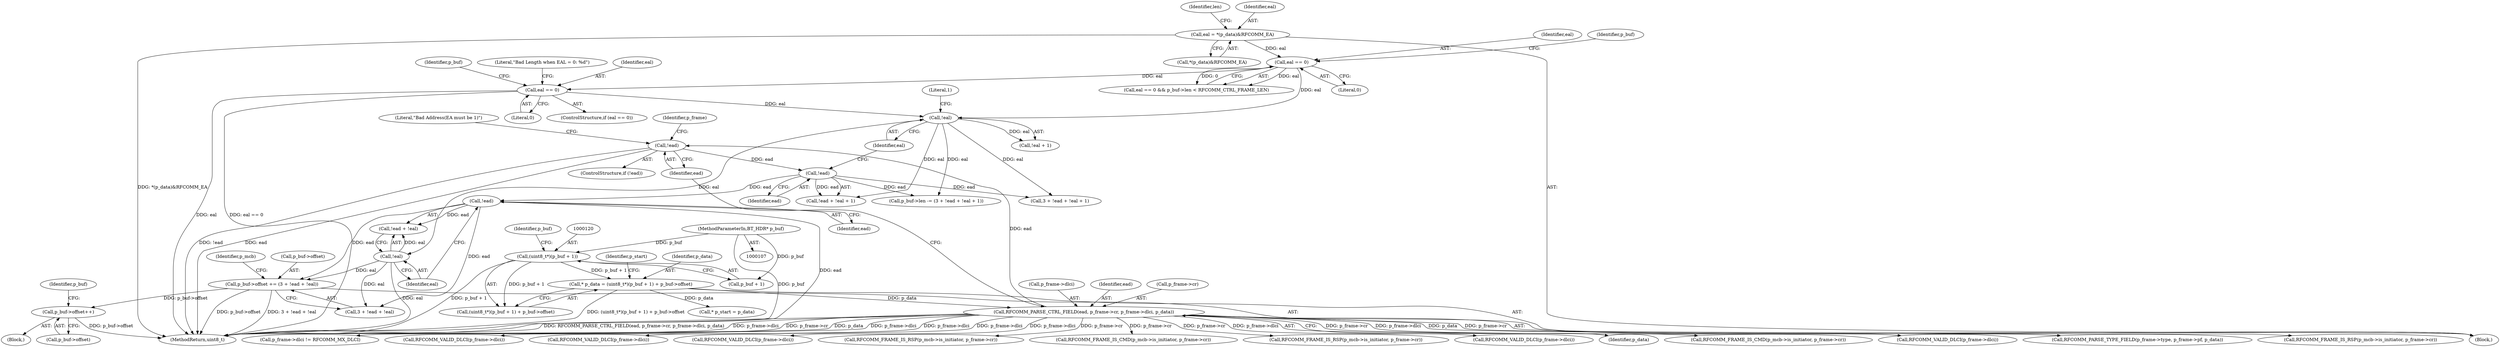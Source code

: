 digraph "0_Android_9fe27a9b445f7e911286ed31c1087ceac567736b@pointer" {
"1000232" [label="(Call,p_buf->offset += (3 + !ead + !eal))"];
"1000239" [label="(Call,!ead)"];
"1000226" [label="(Call,!ead)"];
"1000156" [label="(Call,!ead)"];
"1000146" [label="(Call,RFCOMM_PARSE_CTRL_FIELD(ead, p_frame->cr, p_frame->dlci, p_data))"];
"1000116" [label="(Call,* p_data = (uint8_t*)(p_buf + 1) + p_buf->offset)"];
"1000119" [label="(Call,(uint8_t*)(p_buf + 1))"];
"1000110" [label="(MethodParameterIn,BT_HDR* p_buf)"];
"1000241" [label="(Call,!eal)"];
"1000229" [label="(Call,!eal)"];
"1000187" [label="(Call,eal == 0)"];
"1000171" [label="(Call,eal = *(p_data)&RFCOMM_EA)"];
"1000205" [label="(Call,eal == 0)"];
"1000279" [label="(Call,p_buf->offset++)"];
"1000334" [label="(Call,RFCOMM_VALID_DLCI(p_frame->dlci))"];
"1000157" [label="(Identifier,ead)"];
"1000226" [label="(Call,!ead)"];
"1000154" [label="(Identifier,p_data)"];
"1000354" [label="(Call,RFCOMM_FRAME_IS_CMD(p_mcb->is_initiator, p_frame->cr))"];
"1000228" [label="(Call,!eal + 1)"];
"1000117" [label="(Identifier,p_data)"];
"1000457" [label="(Call,RFCOMM_VALID_DLCI(p_frame->dlci))"];
"1000119" [label="(Call,(uint8_t*)(p_buf + 1))"];
"1000110" [label="(MethodParameterIn,BT_HDR* p_buf)"];
"1000156" [label="(Call,!ead)"];
"1000242" [label="(Identifier,eal)"];
"1000163" [label="(Call,RFCOMM_PARSE_TYPE_FIELD(p_frame->type, p_frame->pf, p_data))"];
"1000227" [label="(Identifier,ead)"];
"1000155" [label="(ControlStructure,if (!ead))"];
"1000118" [label="(Call,(uint8_t*)(p_buf + 1) + p_buf->offset)"];
"1000186" [label="(Call,eal == 0 && p_buf->len < RFCOMM_CTRL_FRAME_LEN)"];
"1000173" [label="(Call,*(p_data)&RFCOMM_EA)"];
"1000267" [label="(Block,)"];
"1000129" [label="(Identifier,p_start)"];
"1000497" [label="(MethodReturn,uint8_t)"];
"1000223" [label="(Call,3 + !ead + !eal + 1)"];
"1000151" [label="(Call,p_frame->dlci)"];
"1000421" [label="(Call,RFCOMM_FRAME_IS_RSP(p_mcb->is_initiator, p_frame->cr))"];
"1000206" [label="(Identifier,eal)"];
"1000192" [label="(Identifier,p_buf)"];
"1000233" [label="(Call,p_buf->offset)"];
"1000239" [label="(Call,!ead)"];
"1000219" [label="(Call,p_buf->len -= (3 + !ead + !eal + 1))"];
"1000147" [label="(Identifier,ead)"];
"1000111" [label="(Block,)"];
"1000232" [label="(Call,p_buf->offset += (3 + !ead + !eal))"];
"1000160" [label="(Literal,\"Bad Address(EA must be 1)\")"];
"1000257" [label="(Call,p_frame->dlci != RFCOMM_MX_DLCI)"];
"1000370" [label="(Call,RFCOMM_VALID_DLCI(p_frame->dlci))"];
"1000240" [label="(Identifier,ead)"];
"1000165" [label="(Identifier,p_frame)"];
"1000280" [label="(Call,p_buf->offset)"];
"1000229" [label="(Call,!eal)"];
"1000230" [label="(Identifier,eal)"];
"1000221" [label="(Identifier,p_buf)"];
"1000401" [label="(Call,RFCOMM_VALID_DLCI(p_frame->dlci))"];
"1000128" [label="(Call,* p_start = p_data)"];
"1000187" [label="(Call,eal == 0)"];
"1000189" [label="(Literal,0)"];
"1000207" [label="(Literal,0)"];
"1000238" [label="(Call,!ead + !eal)"];
"1000292" [label="(Identifier,p_buf)"];
"1000225" [label="(Call,!ead + !eal + 1)"];
"1000125" [label="(Identifier,p_buf)"];
"1000241" [label="(Call,!eal)"];
"1000116" [label="(Call,* p_data = (uint8_t*)(p_buf + 1) + p_buf->offset)"];
"1000437" [label="(Call,RFCOMM_VALID_DLCI(p_frame->dlci))"];
"1000318" [label="(Call,RFCOMM_FRAME_IS_RSP(p_mcb->is_initiator, p_frame->cr))"];
"1000231" [label="(Literal,1)"];
"1000210" [label="(Literal,\"Bad Length when EAL = 0: %d\")"];
"1000204" [label="(ControlStructure,if (eal == 0))"];
"1000236" [label="(Call,3 + !ead + !eal)"];
"1000247" [label="(Identifier,p_mcb)"];
"1000148" [label="(Call,p_frame->cr)"];
"1000390" [label="(Call,RFCOMM_FRAME_IS_CMD(p_mcb->is_initiator, p_frame->cr))"];
"1000146" [label="(Call,RFCOMM_PARSE_CTRL_FIELD(ead, p_frame->cr, p_frame->dlci, p_data))"];
"1000171" [label="(Call,eal = *(p_data)&RFCOMM_EA)"];
"1000188" [label="(Identifier,eal)"];
"1000279" [label="(Call,p_buf->offset++)"];
"1000121" [label="(Call,p_buf + 1)"];
"1000179" [label="(Identifier,len)"];
"1000205" [label="(Call,eal == 0)"];
"1000172" [label="(Identifier,eal)"];
"1000480" [label="(Call,RFCOMM_FRAME_IS_RSP(p_mcb->is_initiator, p_frame->cr))"];
"1000232" -> "1000111"  [label="AST: "];
"1000232" -> "1000236"  [label="CFG: "];
"1000233" -> "1000232"  [label="AST: "];
"1000236" -> "1000232"  [label="AST: "];
"1000247" -> "1000232"  [label="CFG: "];
"1000232" -> "1000497"  [label="DDG: p_buf->offset"];
"1000232" -> "1000497"  [label="DDG: 3 + !ead + !eal"];
"1000239" -> "1000232"  [label="DDG: ead"];
"1000241" -> "1000232"  [label="DDG: eal"];
"1000232" -> "1000279"  [label="DDG: p_buf->offset"];
"1000239" -> "1000238"  [label="AST: "];
"1000239" -> "1000240"  [label="CFG: "];
"1000240" -> "1000239"  [label="AST: "];
"1000242" -> "1000239"  [label="CFG: "];
"1000239" -> "1000497"  [label="DDG: ead"];
"1000239" -> "1000236"  [label="DDG: ead"];
"1000239" -> "1000238"  [label="DDG: ead"];
"1000226" -> "1000239"  [label="DDG: ead"];
"1000226" -> "1000225"  [label="AST: "];
"1000226" -> "1000227"  [label="CFG: "];
"1000227" -> "1000226"  [label="AST: "];
"1000230" -> "1000226"  [label="CFG: "];
"1000226" -> "1000219"  [label="DDG: ead"];
"1000226" -> "1000223"  [label="DDG: ead"];
"1000226" -> "1000225"  [label="DDG: ead"];
"1000156" -> "1000226"  [label="DDG: ead"];
"1000156" -> "1000155"  [label="AST: "];
"1000156" -> "1000157"  [label="CFG: "];
"1000157" -> "1000156"  [label="AST: "];
"1000160" -> "1000156"  [label="CFG: "];
"1000165" -> "1000156"  [label="CFG: "];
"1000156" -> "1000497"  [label="DDG: ead"];
"1000156" -> "1000497"  [label="DDG: !ead"];
"1000146" -> "1000156"  [label="DDG: ead"];
"1000146" -> "1000111"  [label="AST: "];
"1000146" -> "1000154"  [label="CFG: "];
"1000147" -> "1000146"  [label="AST: "];
"1000148" -> "1000146"  [label="AST: "];
"1000151" -> "1000146"  [label="AST: "];
"1000154" -> "1000146"  [label="AST: "];
"1000157" -> "1000146"  [label="CFG: "];
"1000146" -> "1000497"  [label="DDG: p_frame->dlci"];
"1000146" -> "1000497"  [label="DDG: p_frame->cr"];
"1000146" -> "1000497"  [label="DDG: p_data"];
"1000146" -> "1000497"  [label="DDG: RFCOMM_PARSE_CTRL_FIELD(ead, p_frame->cr, p_frame->dlci, p_data)"];
"1000116" -> "1000146"  [label="DDG: p_data"];
"1000146" -> "1000163"  [label="DDG: p_data"];
"1000146" -> "1000257"  [label="DDG: p_frame->dlci"];
"1000146" -> "1000318"  [label="DDG: p_frame->cr"];
"1000146" -> "1000334"  [label="DDG: p_frame->dlci"];
"1000146" -> "1000354"  [label="DDG: p_frame->cr"];
"1000146" -> "1000370"  [label="DDG: p_frame->dlci"];
"1000146" -> "1000390"  [label="DDG: p_frame->cr"];
"1000146" -> "1000401"  [label="DDG: p_frame->dlci"];
"1000146" -> "1000421"  [label="DDG: p_frame->cr"];
"1000146" -> "1000437"  [label="DDG: p_frame->dlci"];
"1000146" -> "1000457"  [label="DDG: p_frame->dlci"];
"1000146" -> "1000480"  [label="DDG: p_frame->cr"];
"1000116" -> "1000111"  [label="AST: "];
"1000116" -> "1000118"  [label="CFG: "];
"1000117" -> "1000116"  [label="AST: "];
"1000118" -> "1000116"  [label="AST: "];
"1000129" -> "1000116"  [label="CFG: "];
"1000116" -> "1000497"  [label="DDG: (uint8_t*)(p_buf + 1) + p_buf->offset"];
"1000119" -> "1000116"  [label="DDG: p_buf + 1"];
"1000116" -> "1000128"  [label="DDG: p_data"];
"1000119" -> "1000118"  [label="AST: "];
"1000119" -> "1000121"  [label="CFG: "];
"1000120" -> "1000119"  [label="AST: "];
"1000121" -> "1000119"  [label="AST: "];
"1000125" -> "1000119"  [label="CFG: "];
"1000119" -> "1000497"  [label="DDG: p_buf + 1"];
"1000119" -> "1000118"  [label="DDG: p_buf + 1"];
"1000110" -> "1000119"  [label="DDG: p_buf"];
"1000110" -> "1000107"  [label="AST: "];
"1000110" -> "1000497"  [label="DDG: p_buf"];
"1000110" -> "1000121"  [label="DDG: p_buf"];
"1000241" -> "1000238"  [label="AST: "];
"1000241" -> "1000242"  [label="CFG: "];
"1000242" -> "1000241"  [label="AST: "];
"1000238" -> "1000241"  [label="CFG: "];
"1000241" -> "1000497"  [label="DDG: eal"];
"1000241" -> "1000236"  [label="DDG: eal"];
"1000241" -> "1000238"  [label="DDG: eal"];
"1000229" -> "1000241"  [label="DDG: eal"];
"1000229" -> "1000228"  [label="AST: "];
"1000229" -> "1000230"  [label="CFG: "];
"1000230" -> "1000229"  [label="AST: "];
"1000231" -> "1000229"  [label="CFG: "];
"1000229" -> "1000219"  [label="DDG: eal"];
"1000229" -> "1000223"  [label="DDG: eal"];
"1000229" -> "1000225"  [label="DDG: eal"];
"1000229" -> "1000228"  [label="DDG: eal"];
"1000187" -> "1000229"  [label="DDG: eal"];
"1000205" -> "1000229"  [label="DDG: eal"];
"1000187" -> "1000186"  [label="AST: "];
"1000187" -> "1000189"  [label="CFG: "];
"1000188" -> "1000187"  [label="AST: "];
"1000189" -> "1000187"  [label="AST: "];
"1000192" -> "1000187"  [label="CFG: "];
"1000186" -> "1000187"  [label="CFG: "];
"1000187" -> "1000186"  [label="DDG: eal"];
"1000187" -> "1000186"  [label="DDG: 0"];
"1000171" -> "1000187"  [label="DDG: eal"];
"1000187" -> "1000205"  [label="DDG: eal"];
"1000171" -> "1000111"  [label="AST: "];
"1000171" -> "1000173"  [label="CFG: "];
"1000172" -> "1000171"  [label="AST: "];
"1000173" -> "1000171"  [label="AST: "];
"1000179" -> "1000171"  [label="CFG: "];
"1000171" -> "1000497"  [label="DDG: *(p_data)&RFCOMM_EA"];
"1000205" -> "1000204"  [label="AST: "];
"1000205" -> "1000207"  [label="CFG: "];
"1000206" -> "1000205"  [label="AST: "];
"1000207" -> "1000205"  [label="AST: "];
"1000210" -> "1000205"  [label="CFG: "];
"1000221" -> "1000205"  [label="CFG: "];
"1000205" -> "1000497"  [label="DDG: eal"];
"1000205" -> "1000497"  [label="DDG: eal == 0"];
"1000279" -> "1000267"  [label="AST: "];
"1000279" -> "1000280"  [label="CFG: "];
"1000280" -> "1000279"  [label="AST: "];
"1000292" -> "1000279"  [label="CFG: "];
"1000279" -> "1000497"  [label="DDG: p_buf->offset"];
}
